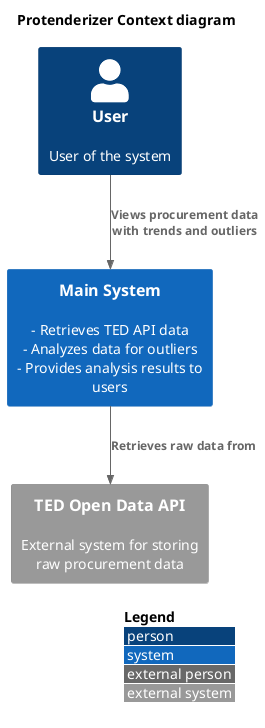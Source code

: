 @startuml protenderizer
!include <C4/C4_Context.puml>

LAYOUT_TOP_DOWN()
'LAYOUT_AS_SKETCH()
LAYOUT_WITH_LEGEND()

title Protenderizer Context diagram 

Person(user, "User", "User of the system")
System(main_system, "Main System", "- Retrieves TED API data\n- Analyzes data for outliers\n- Provides analysis results to users")

System_Ext(ted, "TED Open Data API", "External system for storing raw procurement data")

Rel(user, main_system, "Views procurement data with trends and outliers")
Rel(main_system, ted, "Retrieves raw data from")
@enduml
